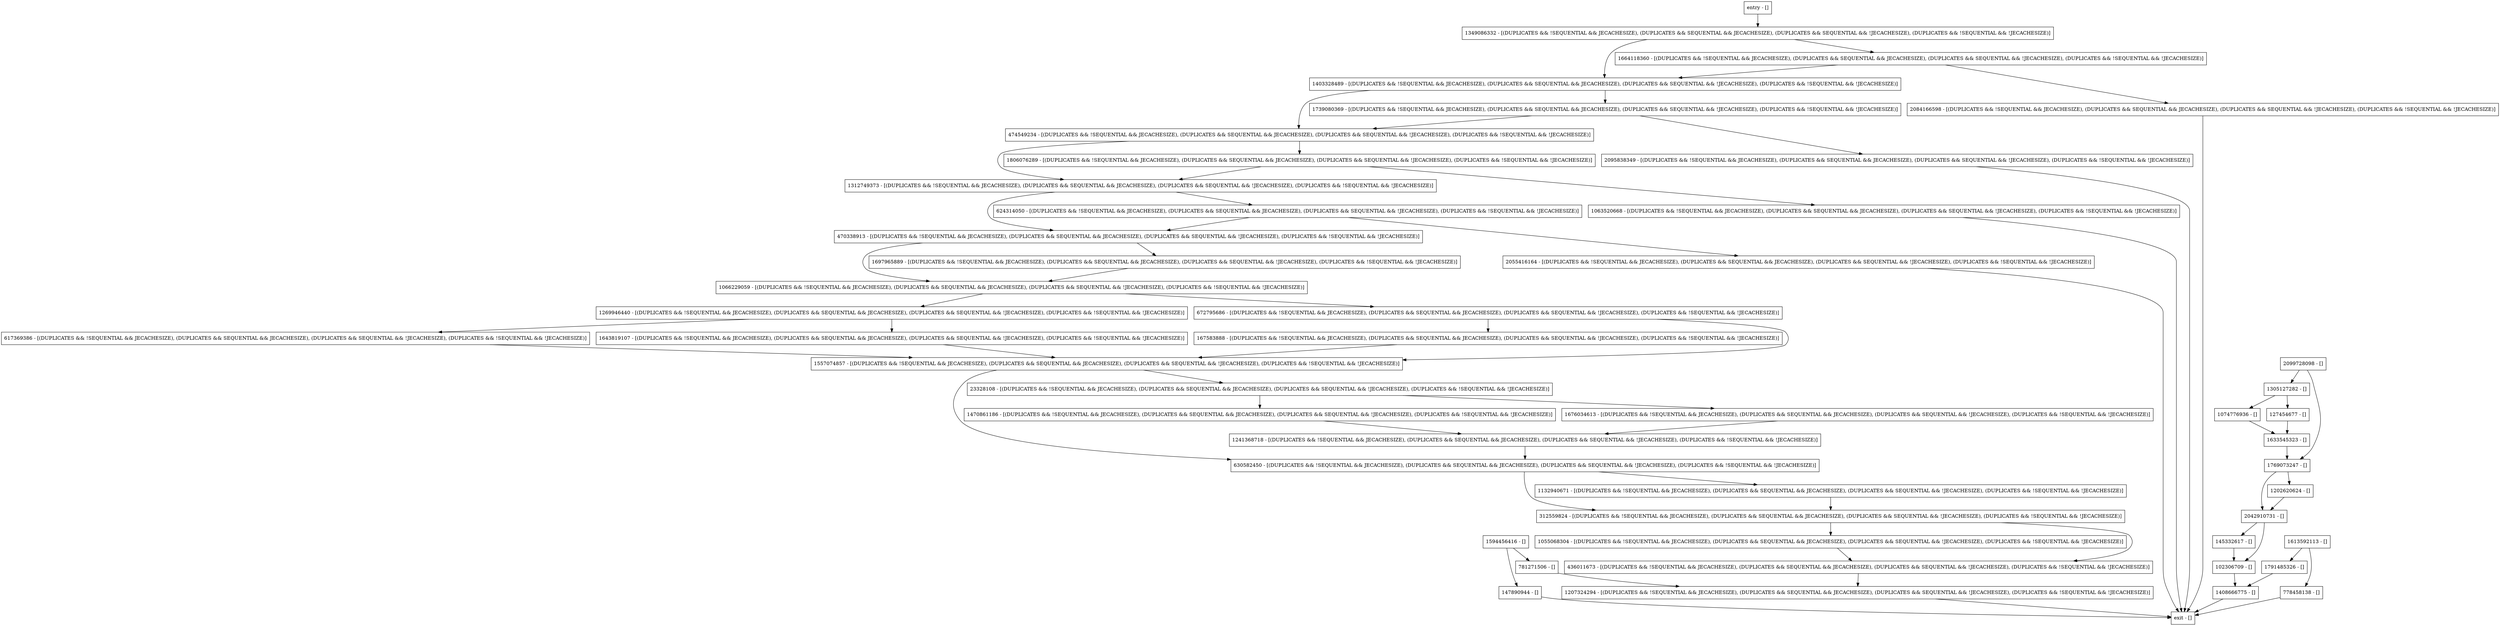 digraph putNoNotify {
node [shape=record];
1074776936 [label="1074776936 - []"];
1349086332 [label="1349086332 - [(DUPLICATES && !SEQUENTIAL && JECACHESIZE), (DUPLICATES && SEQUENTIAL && JECACHESIZE), (DUPLICATES && SEQUENTIAL && !JECACHESIZE), (DUPLICATES && !SEQUENTIAL && !JECACHESIZE)]"];
1594456416 [label="1594456416 - []"];
1408666775 [label="1408666775 - []"];
1063520668 [label="1063520668 - [(DUPLICATES && !SEQUENTIAL && JECACHESIZE), (DUPLICATES && SEQUENTIAL && JECACHESIZE), (DUPLICATES && SEQUENTIAL && !JECACHESIZE), (DUPLICATES && !SEQUENTIAL && !JECACHESIZE)]"];
1643819107 [label="1643819107 - [(DUPLICATES && !SEQUENTIAL && JECACHESIZE), (DUPLICATES && SEQUENTIAL && JECACHESIZE), (DUPLICATES && SEQUENTIAL && !JECACHESIZE), (DUPLICATES && !SEQUENTIAL && !JECACHESIZE)]"];
1132940671 [label="1132940671 - [(DUPLICATES && !SEQUENTIAL && JECACHESIZE), (DUPLICATES && SEQUENTIAL && JECACHESIZE), (DUPLICATES && SEQUENTIAL && !JECACHESIZE), (DUPLICATES && !SEQUENTIAL && !JECACHESIZE)]"];
1269946440 [label="1269946440 - [(DUPLICATES && !SEQUENTIAL && JECACHESIZE), (DUPLICATES && SEQUENTIAL && JECACHESIZE), (DUPLICATES && SEQUENTIAL && !JECACHESIZE), (DUPLICATES && !SEQUENTIAL && !JECACHESIZE)]"];
102306709 [label="102306709 - []"];
1305127282 [label="1305127282 - []"];
2042910731 [label="2042910731 - []"];
2099728098 [label="2099728098 - []"];
23328108 [label="23328108 - [(DUPLICATES && !SEQUENTIAL && JECACHESIZE), (DUPLICATES && SEQUENTIAL && JECACHESIZE), (DUPLICATES && SEQUENTIAL && !JECACHESIZE), (DUPLICATES && !SEQUENTIAL && !JECACHESIZE)]"];
1207324294 [label="1207324294 - [(DUPLICATES && !SEQUENTIAL && JECACHESIZE), (DUPLICATES && SEQUENTIAL && JECACHESIZE), (DUPLICATES && SEQUENTIAL && !JECACHESIZE), (DUPLICATES && !SEQUENTIAL && !JECACHESIZE)]"];
436011673 [label="436011673 - [(DUPLICATES && !SEQUENTIAL && JECACHESIZE), (DUPLICATES && SEQUENTIAL && JECACHESIZE), (DUPLICATES && SEQUENTIAL && !JECACHESIZE), (DUPLICATES && !SEQUENTIAL && !JECACHESIZE)]"];
1633545323 [label="1633545323 - []"];
2084166598 [label="2084166598 - [(DUPLICATES && !SEQUENTIAL && JECACHESIZE), (DUPLICATES && SEQUENTIAL && JECACHESIZE), (DUPLICATES && SEQUENTIAL && !JECACHESIZE), (DUPLICATES && !SEQUENTIAL && !JECACHESIZE)]"];
1055068304 [label="1055068304 - [(DUPLICATES && !SEQUENTIAL && JECACHESIZE), (DUPLICATES && SEQUENTIAL && JECACHESIZE), (DUPLICATES && SEQUENTIAL && !JECACHESIZE), (DUPLICATES && !SEQUENTIAL && !JECACHESIZE)]"];
1557074857 [label="1557074857 - [(DUPLICATES && !SEQUENTIAL && JECACHESIZE), (DUPLICATES && SEQUENTIAL && JECACHESIZE), (DUPLICATES && SEQUENTIAL && !JECACHESIZE), (DUPLICATES && !SEQUENTIAL && !JECACHESIZE)]"];
781271506 [label="781271506 - []"];
147890944 [label="147890944 - []"];
1806076289 [label="1806076289 - [(DUPLICATES && !SEQUENTIAL && JECACHESIZE), (DUPLICATES && SEQUENTIAL && JECACHESIZE), (DUPLICATES && SEQUENTIAL && !JECACHESIZE), (DUPLICATES && !SEQUENTIAL && !JECACHESIZE)]"];
1697965889 [label="1697965889 - [(DUPLICATES && !SEQUENTIAL && JECACHESIZE), (DUPLICATES && SEQUENTIAL && JECACHESIZE), (DUPLICATES && SEQUENTIAL && !JECACHESIZE), (DUPLICATES && !SEQUENTIAL && !JECACHESIZE)]"];
1613592113 [label="1613592113 - []"];
1403328489 [label="1403328489 - [(DUPLICATES && !SEQUENTIAL && JECACHESIZE), (DUPLICATES && SEQUENTIAL && JECACHESIZE), (DUPLICATES && SEQUENTIAL && !JECACHESIZE), (DUPLICATES && !SEQUENTIAL && !JECACHESIZE)]"];
entry [label="entry - []"];
exit [label="exit - []"];
1066229059 [label="1066229059 - [(DUPLICATES && !SEQUENTIAL && JECACHESIZE), (DUPLICATES && SEQUENTIAL && JECACHESIZE), (DUPLICATES && SEQUENTIAL && !JECACHESIZE), (DUPLICATES && !SEQUENTIAL && !JECACHESIZE)]"];
1202620624 [label="1202620624 - []"];
630582450 [label="630582450 - [(DUPLICATES && !SEQUENTIAL && JECACHESIZE), (DUPLICATES && SEQUENTIAL && JECACHESIZE), (DUPLICATES && SEQUENTIAL && !JECACHESIZE), (DUPLICATES && !SEQUENTIAL && !JECACHESIZE)]"];
1791485326 [label="1791485326 - []"];
1312749373 [label="1312749373 - [(DUPLICATES && !SEQUENTIAL && JECACHESIZE), (DUPLICATES && SEQUENTIAL && JECACHESIZE), (DUPLICATES && SEQUENTIAL && !JECACHESIZE), (DUPLICATES && !SEQUENTIAL && !JECACHESIZE)]"];
778458138 [label="778458138 - []"];
672795686 [label="672795686 - [(DUPLICATES && !SEQUENTIAL && JECACHESIZE), (DUPLICATES && SEQUENTIAL && JECACHESIZE), (DUPLICATES && SEQUENTIAL && !JECACHESIZE), (DUPLICATES && !SEQUENTIAL && !JECACHESIZE)]"];
617369386 [label="617369386 - [(DUPLICATES && !SEQUENTIAL && JECACHESIZE), (DUPLICATES && SEQUENTIAL && JECACHESIZE), (DUPLICATES && SEQUENTIAL && !JECACHESIZE), (DUPLICATES && !SEQUENTIAL && !JECACHESIZE)]"];
145332617 [label="145332617 - []"];
1664118360 [label="1664118360 - [(DUPLICATES && !SEQUENTIAL && JECACHESIZE), (DUPLICATES && SEQUENTIAL && JECACHESIZE), (DUPLICATES && SEQUENTIAL && !JECACHESIZE), (DUPLICATES && !SEQUENTIAL && !JECACHESIZE)]"];
127454677 [label="127454677 - []"];
1676034613 [label="1676034613 - [(DUPLICATES && !SEQUENTIAL && JECACHESIZE), (DUPLICATES && SEQUENTIAL && JECACHESIZE), (DUPLICATES && SEQUENTIAL && !JECACHESIZE), (DUPLICATES && !SEQUENTIAL && !JECACHESIZE)]"];
167583888 [label="167583888 - [(DUPLICATES && !SEQUENTIAL && JECACHESIZE), (DUPLICATES && SEQUENTIAL && JECACHESIZE), (DUPLICATES && SEQUENTIAL && !JECACHESIZE), (DUPLICATES && !SEQUENTIAL && !JECACHESIZE)]"];
474549234 [label="474549234 - [(DUPLICATES && !SEQUENTIAL && JECACHESIZE), (DUPLICATES && SEQUENTIAL && JECACHESIZE), (DUPLICATES && SEQUENTIAL && !JECACHESIZE), (DUPLICATES && !SEQUENTIAL && !JECACHESIZE)]"];
1769073247 [label="1769073247 - []"];
2095838349 [label="2095838349 - [(DUPLICATES && !SEQUENTIAL && JECACHESIZE), (DUPLICATES && SEQUENTIAL && JECACHESIZE), (DUPLICATES && SEQUENTIAL && !JECACHESIZE), (DUPLICATES && !SEQUENTIAL && !JECACHESIZE)]"];
2055416164 [label="2055416164 - [(DUPLICATES && !SEQUENTIAL && JECACHESIZE), (DUPLICATES && SEQUENTIAL && JECACHESIZE), (DUPLICATES && SEQUENTIAL && !JECACHESIZE), (DUPLICATES && !SEQUENTIAL && !JECACHESIZE)]"];
624314050 [label="624314050 - [(DUPLICATES && !SEQUENTIAL && JECACHESIZE), (DUPLICATES && SEQUENTIAL && JECACHESIZE), (DUPLICATES && SEQUENTIAL && !JECACHESIZE), (DUPLICATES && !SEQUENTIAL && !JECACHESIZE)]"];
1739080369 [label="1739080369 - [(DUPLICATES && !SEQUENTIAL && JECACHESIZE), (DUPLICATES && SEQUENTIAL && JECACHESIZE), (DUPLICATES && SEQUENTIAL && !JECACHESIZE), (DUPLICATES && !SEQUENTIAL && !JECACHESIZE)]"];
470338913 [label="470338913 - [(DUPLICATES && !SEQUENTIAL && JECACHESIZE), (DUPLICATES && SEQUENTIAL && JECACHESIZE), (DUPLICATES && SEQUENTIAL && !JECACHESIZE), (DUPLICATES && !SEQUENTIAL && !JECACHESIZE)]"];
1241368718 [label="1241368718 - [(DUPLICATES && !SEQUENTIAL && JECACHESIZE), (DUPLICATES && SEQUENTIAL && JECACHESIZE), (DUPLICATES && SEQUENTIAL && !JECACHESIZE), (DUPLICATES && !SEQUENTIAL && !JECACHESIZE)]"];
1470861186 [label="1470861186 - [(DUPLICATES && !SEQUENTIAL && JECACHESIZE), (DUPLICATES && SEQUENTIAL && JECACHESIZE), (DUPLICATES && SEQUENTIAL && !JECACHESIZE), (DUPLICATES && !SEQUENTIAL && !JECACHESIZE)]"];
312559824 [label="312559824 - [(DUPLICATES && !SEQUENTIAL && JECACHESIZE), (DUPLICATES && SEQUENTIAL && JECACHESIZE), (DUPLICATES && SEQUENTIAL && !JECACHESIZE), (DUPLICATES && !SEQUENTIAL && !JECACHESIZE)]"];
entry;
exit;
1074776936 -> 1633545323;
1349086332 -> 1664118360;
1349086332 -> 1403328489;
1594456416 -> 781271506;
1594456416 -> 147890944;
1408666775 -> exit;
1063520668 -> exit;
1643819107 -> 1557074857;
1132940671 -> 312559824;
1269946440 -> 1643819107;
1269946440 -> 617369386;
102306709 -> 1408666775;
1305127282 -> 1074776936;
1305127282 -> 127454677;
2042910731 -> 145332617;
2042910731 -> 102306709;
2099728098 -> 1305127282;
2099728098 -> 1769073247;
23328108 -> 1676034613;
23328108 -> 1470861186;
1207324294 -> exit;
436011673 -> 1207324294;
1633545323 -> 1769073247;
2084166598 -> exit;
1055068304 -> 436011673;
1557074857 -> 630582450;
1557074857 -> 23328108;
781271506 -> 1207324294;
147890944 -> exit;
1806076289 -> 1312749373;
1806076289 -> 1063520668;
1697965889 -> 1066229059;
1613592113 -> 1791485326;
1613592113 -> 778458138;
1403328489 -> 474549234;
1403328489 -> 1739080369;
entry -> 1349086332;
1066229059 -> 1269946440;
1066229059 -> 672795686;
1202620624 -> 2042910731;
630582450 -> 1132940671;
630582450 -> 312559824;
1791485326 -> 1408666775;
1312749373 -> 470338913;
1312749373 -> 624314050;
778458138 -> exit;
672795686 -> 1557074857;
672795686 -> 167583888;
617369386 -> 1557074857;
145332617 -> 102306709;
1664118360 -> 1403328489;
1664118360 -> 2084166598;
127454677 -> 1633545323;
1676034613 -> 1241368718;
167583888 -> 1557074857;
474549234 -> 1312749373;
474549234 -> 1806076289;
1769073247 -> 2042910731;
1769073247 -> 1202620624;
2095838349 -> exit;
2055416164 -> exit;
624314050 -> 470338913;
624314050 -> 2055416164;
1739080369 -> 2095838349;
1739080369 -> 474549234;
470338913 -> 1697965889;
470338913 -> 1066229059;
1241368718 -> 630582450;
1470861186 -> 1241368718;
312559824 -> 1055068304;
312559824 -> 436011673;
}
